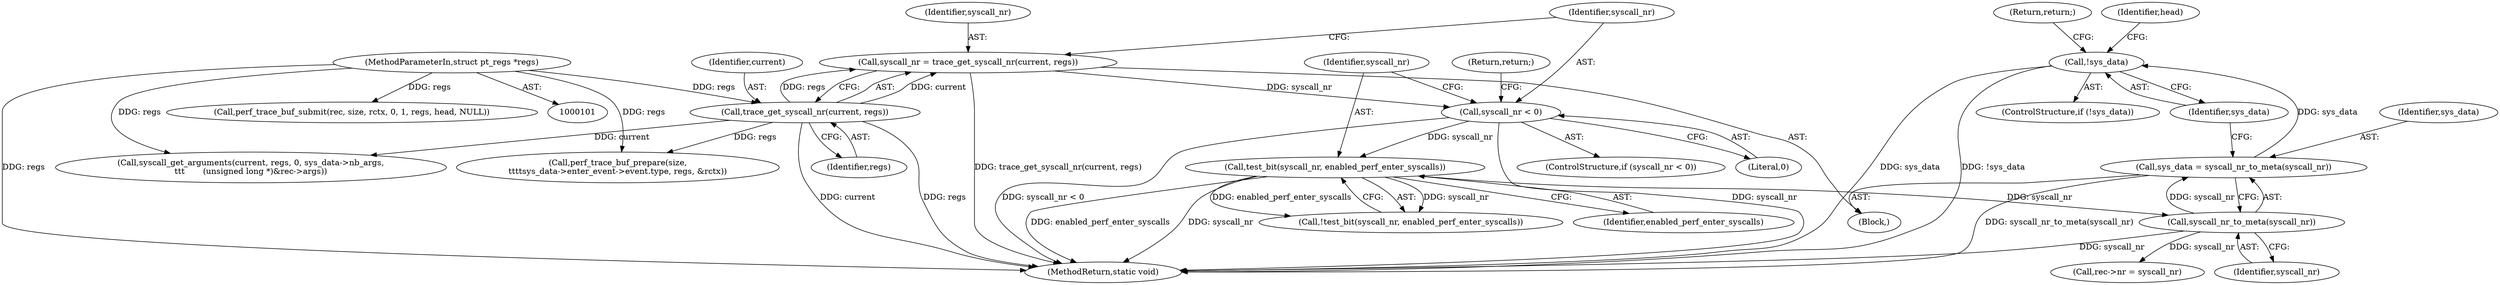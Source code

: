 digraph "0_linux_086ba77a6db00ed858ff07451bedee197df868c9_1@pointer" {
"1000133" [label="(Call,!sys_data)"];
"1000128" [label="(Call,sys_data = syscall_nr_to_meta(syscall_nr))"];
"1000130" [label="(Call,syscall_nr_to_meta(syscall_nr))"];
"1000124" [label="(Call,test_bit(syscall_nr, enabled_perf_enter_syscalls))"];
"1000118" [label="(Call,syscall_nr < 0)"];
"1000112" [label="(Call,syscall_nr = trace_get_syscall_nr(current, regs))"];
"1000114" [label="(Call,trace_get_syscall_nr(current, regs))"];
"1000103" [label="(MethodParameterIn,struct pt_regs *regs)"];
"1000118" [label="(Call,syscall_nr < 0)"];
"1000125" [label="(Identifier,syscall_nr)"];
"1000132" [label="(ControlStructure,if (!sys_data))"];
"1000198" [label="(Call,syscall_get_arguments(current, regs, 0, sys_data->nb_args,\n\t\t\t       (unsigned long *)&rec->args))"];
"1000113" [label="(Identifier,syscall_nr)"];
"1000220" [label="(MethodReturn,static void)"];
"1000103" [label="(MethodParameterIn,struct pt_regs *regs)"];
"1000133" [label="(Call,!sys_data)"];
"1000119" [label="(Identifier,syscall_nr)"];
"1000130" [label="(Call,syscall_nr_to_meta(syscall_nr))"];
"1000116" [label="(Identifier,regs)"];
"1000131" [label="(Identifier,syscall_nr)"];
"1000114" [label="(Call,trace_get_syscall_nr(current, regs))"];
"1000115" [label="(Identifier,current)"];
"1000135" [label="(Return,return;)"];
"1000128" [label="(Call,sys_data = syscall_nr_to_meta(syscall_nr))"];
"1000123" [label="(Call,!test_bit(syscall_nr, enabled_perf_enter_syscalls))"];
"1000120" [label="(Literal,0)"];
"1000126" [label="(Identifier,enabled_perf_enter_syscalls)"];
"1000193" [label="(Call,rec->nr = syscall_nr)"];
"1000129" [label="(Identifier,sys_data)"];
"1000211" [label="(Call,perf_trace_buf_submit(rec, size, rctx, 0, 1, regs, head, NULL))"];
"1000124" [label="(Call,test_bit(syscall_nr, enabled_perf_enter_syscalls))"];
"1000105" [label="(Block,)"];
"1000121" [label="(Return,return;)"];
"1000137" [label="(Identifier,head)"];
"1000117" [label="(ControlStructure,if (syscall_nr < 0))"];
"1000112" [label="(Call,syscall_nr = trace_get_syscall_nr(current, regs))"];
"1000134" [label="(Identifier,sys_data)"];
"1000177" [label="(Call,perf_trace_buf_prepare(size,\n\t\t\t\tsys_data->enter_event->event.type, regs, &rctx))"];
"1000133" -> "1000132"  [label="AST: "];
"1000133" -> "1000134"  [label="CFG: "];
"1000134" -> "1000133"  [label="AST: "];
"1000135" -> "1000133"  [label="CFG: "];
"1000137" -> "1000133"  [label="CFG: "];
"1000133" -> "1000220"  [label="DDG: sys_data"];
"1000133" -> "1000220"  [label="DDG: !sys_data"];
"1000128" -> "1000133"  [label="DDG: sys_data"];
"1000128" -> "1000105"  [label="AST: "];
"1000128" -> "1000130"  [label="CFG: "];
"1000129" -> "1000128"  [label="AST: "];
"1000130" -> "1000128"  [label="AST: "];
"1000134" -> "1000128"  [label="CFG: "];
"1000128" -> "1000220"  [label="DDG: syscall_nr_to_meta(syscall_nr)"];
"1000130" -> "1000128"  [label="DDG: syscall_nr"];
"1000130" -> "1000131"  [label="CFG: "];
"1000131" -> "1000130"  [label="AST: "];
"1000130" -> "1000220"  [label="DDG: syscall_nr"];
"1000124" -> "1000130"  [label="DDG: syscall_nr"];
"1000130" -> "1000193"  [label="DDG: syscall_nr"];
"1000124" -> "1000123"  [label="AST: "];
"1000124" -> "1000126"  [label="CFG: "];
"1000125" -> "1000124"  [label="AST: "];
"1000126" -> "1000124"  [label="AST: "];
"1000123" -> "1000124"  [label="CFG: "];
"1000124" -> "1000220"  [label="DDG: enabled_perf_enter_syscalls"];
"1000124" -> "1000220"  [label="DDG: syscall_nr"];
"1000124" -> "1000123"  [label="DDG: syscall_nr"];
"1000124" -> "1000123"  [label="DDG: enabled_perf_enter_syscalls"];
"1000118" -> "1000124"  [label="DDG: syscall_nr"];
"1000118" -> "1000117"  [label="AST: "];
"1000118" -> "1000120"  [label="CFG: "];
"1000119" -> "1000118"  [label="AST: "];
"1000120" -> "1000118"  [label="AST: "];
"1000121" -> "1000118"  [label="CFG: "];
"1000125" -> "1000118"  [label="CFG: "];
"1000118" -> "1000220"  [label="DDG: syscall_nr < 0"];
"1000118" -> "1000220"  [label="DDG: syscall_nr"];
"1000112" -> "1000118"  [label="DDG: syscall_nr"];
"1000112" -> "1000105"  [label="AST: "];
"1000112" -> "1000114"  [label="CFG: "];
"1000113" -> "1000112"  [label="AST: "];
"1000114" -> "1000112"  [label="AST: "];
"1000119" -> "1000112"  [label="CFG: "];
"1000112" -> "1000220"  [label="DDG: trace_get_syscall_nr(current, regs)"];
"1000114" -> "1000112"  [label="DDG: current"];
"1000114" -> "1000112"  [label="DDG: regs"];
"1000114" -> "1000116"  [label="CFG: "];
"1000115" -> "1000114"  [label="AST: "];
"1000116" -> "1000114"  [label="AST: "];
"1000114" -> "1000220"  [label="DDG: regs"];
"1000114" -> "1000220"  [label="DDG: current"];
"1000103" -> "1000114"  [label="DDG: regs"];
"1000114" -> "1000177"  [label="DDG: regs"];
"1000114" -> "1000198"  [label="DDG: current"];
"1000103" -> "1000101"  [label="AST: "];
"1000103" -> "1000220"  [label="DDG: regs"];
"1000103" -> "1000177"  [label="DDG: regs"];
"1000103" -> "1000198"  [label="DDG: regs"];
"1000103" -> "1000211"  [label="DDG: regs"];
}
